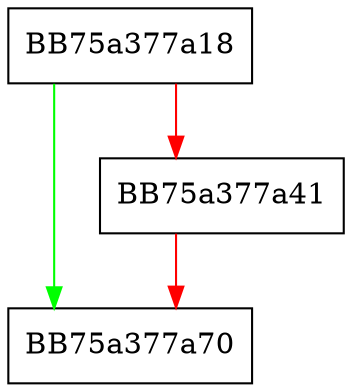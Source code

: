 digraph _Change_array {
  node [shape="box"];
  graph [splines=ortho];
  BB75a377a18 -> BB75a377a70 [color="green"];
  BB75a377a18 -> BB75a377a41 [color="red"];
  BB75a377a41 -> BB75a377a70 [color="red"];
}
